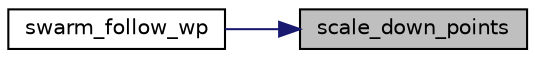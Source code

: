 digraph "scale_down_points"
{
 // LATEX_PDF_SIZE
  edge [fontname="Helvetica",fontsize="10",labelfontname="Helvetica",labelfontsize="10"];
  node [fontname="Helvetica",fontsize="10",shape=record];
  rankdir="RL";
  Node1 [label="scale_down_points",height=0.2,width=0.4,color="black", fillcolor="grey75", style="filled", fontcolor="black",tooltip=" "];
  Node1 -> Node2 [dir="back",color="midnightblue",fontsize="10",style="solid",fontname="Helvetica"];
  Node2 [label="swarm_follow_wp",height=0.2,width=0.4,color="black", fillcolor="white", style="filled",URL="$con_steer_8c.html#afeb382646a55be9088c5410da35969f8",tooltip=" "];
}
